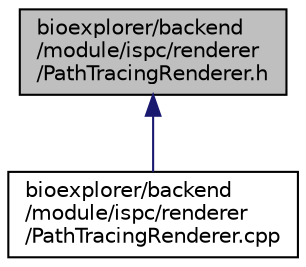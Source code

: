 digraph "bioexplorer/backend/module/ispc/renderer/PathTracingRenderer.h"
{
 // LATEX_PDF_SIZE
  edge [fontname="Helvetica",fontsize="10",labelfontname="Helvetica",labelfontsize="10"];
  node [fontname="Helvetica",fontsize="10",shape=record];
  Node1 [label="bioexplorer/backend\l/module/ispc/renderer\l/PathTracingRenderer.h",height=0.2,width=0.4,color="black", fillcolor="grey75", style="filled", fontcolor="black",tooltip=" "];
  Node1 -> Node2 [dir="back",color="midnightblue",fontsize="10",style="solid",fontname="Helvetica"];
  Node2 [label="bioexplorer/backend\l/module/ispc/renderer\l/PathTracingRenderer.cpp",height=0.2,width=0.4,color="black", fillcolor="white", style="filled",URL="$d8/df6/PathTracingRenderer_8cpp.html",tooltip=" "];
}
